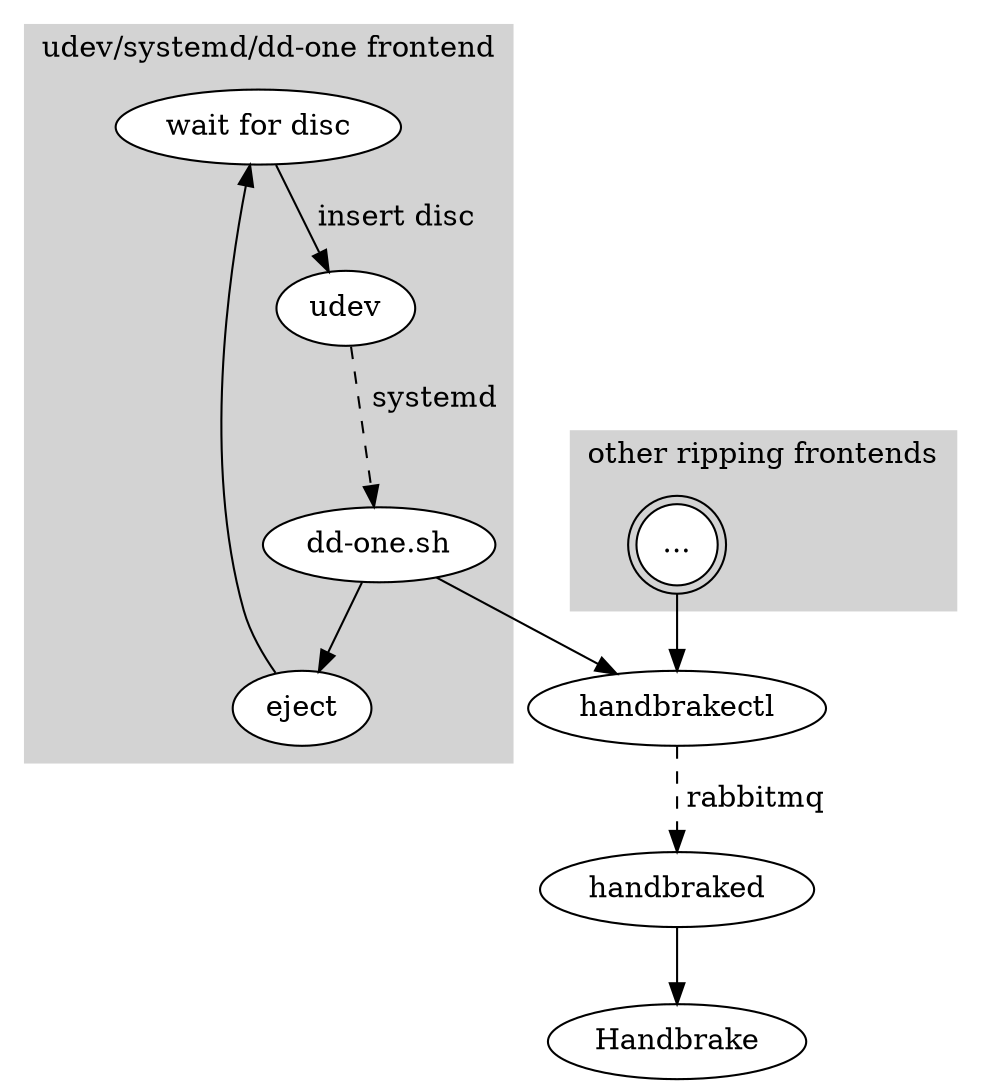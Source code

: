 digraph G {
    subgraph cluster_ddonefrontend {
        node [style=filled,fillcolor=white];
        style=filled;
        color=lightgrey;
        label="udev/systemd/dd-one frontend";
        "wait for disc" -> udev [label=" insert disc  "];
        udev -> "dd-one.sh" [label=" systemd",style=dashed];
        "dd-one.sh" -> eject;
        eject -> "wait for disc";
    }

    subgraph cluster_otherfrontends {
        node [style=filled,fillcolor=white];
        style=filled;
        color=lightgrey;
        label="other ripping frontends"
        "..." [shape=doublecircle];
    }

    "..." -> handbrakectl;
    "dd-one.sh" -> handbrakectl;
    handbrakectl -> handbraked [label=" rabbitmq",style=dashed];
    handbraked -> Handbrake;
}
